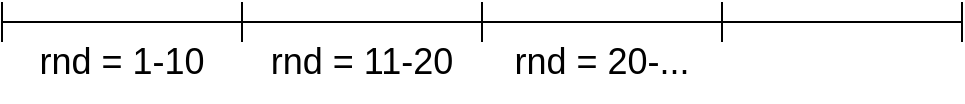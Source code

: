 <mxfile version="12.5.3" type="device"><diagram id="iqrgxJMCZfLYecB3u_na" name="第 1 页"><mxGraphModel dx="1106" dy="892" grid="1" gridSize="10" guides="1" tooltips="1" connect="1" arrows="1" fold="1" page="1" pageScale="1" pageWidth="827" pageHeight="1169" math="0" shadow="0"><root><mxCell id="0"/><mxCell id="1" parent="0"/><mxCell id="TFHTvihSYC4cbLYXf4A6-9" value="" style="shape=crossbar;whiteSpace=wrap;html=1;rounded=1;" vertex="1" parent="1"><mxGeometry x="160" y="430" width="120" height="20" as="geometry"/></mxCell><mxCell id="TFHTvihSYC4cbLYXf4A6-10" value="" style="shape=crossbar;whiteSpace=wrap;html=1;rounded=1;" vertex="1" parent="1"><mxGeometry x="280" y="430" width="120" height="20" as="geometry"/></mxCell><mxCell id="TFHTvihSYC4cbLYXf4A6-15" value="" style="shape=crossbar;whiteSpace=wrap;html=1;rounded=1;" vertex="1" parent="1"><mxGeometry x="400" y="430" width="120" height="20" as="geometry"/></mxCell><mxCell id="TFHTvihSYC4cbLYXf4A6-16" value="" style="shape=crossbar;whiteSpace=wrap;html=1;rounded=1;" vertex="1" parent="1"><mxGeometry x="520" y="430" width="120" height="20" as="geometry"/></mxCell><mxCell id="TFHTvihSYC4cbLYXf4A6-17" value="&lt;font style=&quot;font-size: 18px&quot;&gt;rnd = 1-10&lt;/font&gt;" style="text;html=1;strokeColor=none;fillColor=none;align=center;verticalAlign=middle;whiteSpace=wrap;rounded=0;" vertex="1" parent="1"><mxGeometry x="160" y="440" width="120" height="40" as="geometry"/></mxCell><mxCell id="TFHTvihSYC4cbLYXf4A6-18" value="&lt;font style=&quot;font-size: 18px&quot;&gt;rnd = 11-20&lt;/font&gt;" style="text;html=1;strokeColor=none;fillColor=none;align=center;verticalAlign=middle;whiteSpace=wrap;rounded=0;" vertex="1" parent="1"><mxGeometry x="280" y="440" width="120" height="40" as="geometry"/></mxCell><mxCell id="TFHTvihSYC4cbLYXf4A6-19" value="&lt;font style=&quot;font-size: 18px&quot;&gt;rnd = 20-...&lt;/font&gt;" style="text;html=1;strokeColor=none;fillColor=none;align=center;verticalAlign=middle;whiteSpace=wrap;rounded=0;" vertex="1" parent="1"><mxGeometry x="400" y="440" width="120" height="40" as="geometry"/></mxCell></root></mxGraphModel></diagram></mxfile>